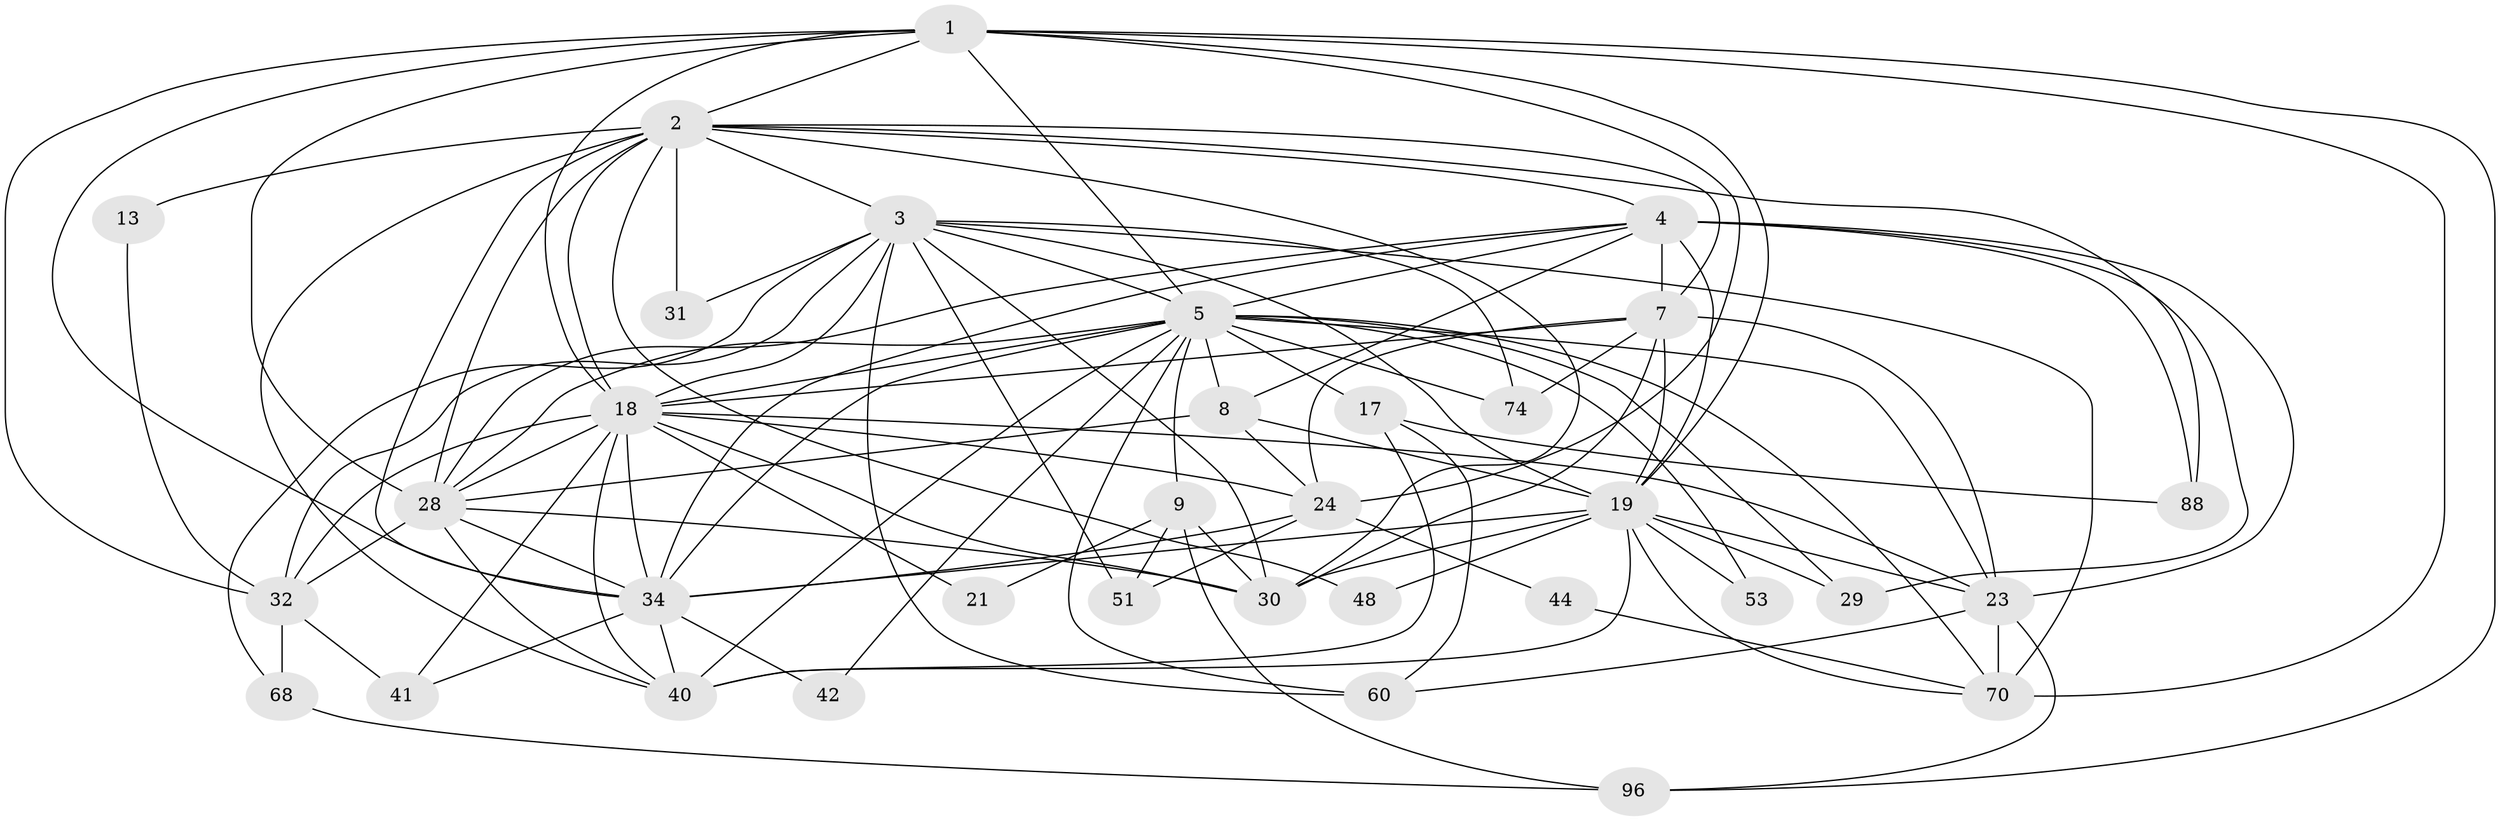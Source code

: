 // original degree distribution, {6: 0.14953271028037382, 3: 0.27102803738317754, 4: 0.19626168224299065, 9: 0.009345794392523364, 5: 0.14953271028037382, 2: 0.18691588785046728, 11: 0.009345794392523364, 7: 0.028037383177570093}
// Generated by graph-tools (version 1.1) at 2025/18/03/04/25 18:18:45]
// undirected, 34 vertices, 107 edges
graph export_dot {
graph [start="1"]
  node [color=gray90,style=filled];
  1 [super="+73+22+14"];
  2 [super="+15+6+45"];
  3 [super="+83"];
  4 [super="+79+25+85"];
  5 [super="+20+38+89+47+57+81+10"];
  7 [super="+33+63"];
  8 [super="+86+12"];
  9 [super="+16"];
  13;
  17 [super="+72+97"];
  18 [super="+80+26+84"];
  19 [super="+56+52"];
  21;
  23 [super="+35+27+36"];
  24 [super="+100+54"];
  28 [super="+62+46+37"];
  29;
  30 [super="+102+77"];
  31;
  32 [super="+92"];
  34 [super="+107+66+55"];
  40 [super="+49"];
  41 [super="+90"];
  42;
  44 [super="+61"];
  48;
  51;
  53;
  60 [super="+98"];
  68 [super="+69"];
  70 [super="+82"];
  74;
  88 [super="+99"];
  96;
  1 -- 24;
  1 -- 34;
  1 -- 28 [weight=2];
  1 -- 96;
  1 -- 70 [weight=3];
  1 -- 19;
  1 -- 32;
  1 -- 2;
  1 -- 18 [weight=2];
  1 -- 5;
  2 -- 88 [weight=2];
  2 -- 13;
  2 -- 48;
  2 -- 18 [weight=2];
  2 -- 28 [weight=2];
  2 -- 30 [weight=2];
  2 -- 31;
  2 -- 4;
  2 -- 3 [weight=2];
  2 -- 40 [weight=2];
  2 -- 7;
  2 -- 34;
  3 -- 19;
  3 -- 68;
  3 -- 32;
  3 -- 70 [weight=2];
  3 -- 74;
  3 -- 51;
  3 -- 60;
  3 -- 30;
  3 -- 31;
  3 -- 18 [weight=2];
  3 -- 5;
  4 -- 28;
  4 -- 19 [weight=3];
  4 -- 88 [weight=2];
  4 -- 29;
  4 -- 5;
  4 -- 8;
  4 -- 7;
  4 -- 34;
  4 -- 23;
  5 -- 28 [weight=3];
  5 -- 70;
  5 -- 74 [weight=2];
  5 -- 17;
  5 -- 53;
  5 -- 29;
  5 -- 40 [weight=3];
  5 -- 60;
  5 -- 34;
  5 -- 18;
  5 -- 23 [weight=2];
  5 -- 9;
  5 -- 42;
  5 -- 8;
  7 -- 74;
  7 -- 30;
  7 -- 23;
  7 -- 18 [weight=2];
  7 -- 19;
  7 -- 24;
  8 -- 19 [weight=2];
  8 -- 28 [weight=3];
  8 -- 24;
  9 -- 30;
  9 -- 96;
  9 -- 51;
  9 -- 21;
  13 -- 32;
  17 -- 60;
  17 -- 88;
  17 -- 40;
  18 -- 30;
  18 -- 28;
  18 -- 24;
  18 -- 34 [weight=2];
  18 -- 40;
  18 -- 41 [weight=2];
  18 -- 32;
  18 -- 21;
  18 -- 23;
  19 -- 70;
  19 -- 53;
  19 -- 29;
  19 -- 30;
  19 -- 34 [weight=2];
  19 -- 48;
  19 -- 40;
  19 -- 23 [weight=2];
  23 -- 70;
  23 -- 96;
  23 -- 60;
  24 -- 51;
  24 -- 44 [weight=2];
  24 -- 34;
  28 -- 34;
  28 -- 32;
  28 -- 30;
  28 -- 40;
  32 -- 68;
  32 -- 41;
  34 -- 41;
  34 -- 40;
  34 -- 42;
  44 -- 70;
  68 -- 96;
}
